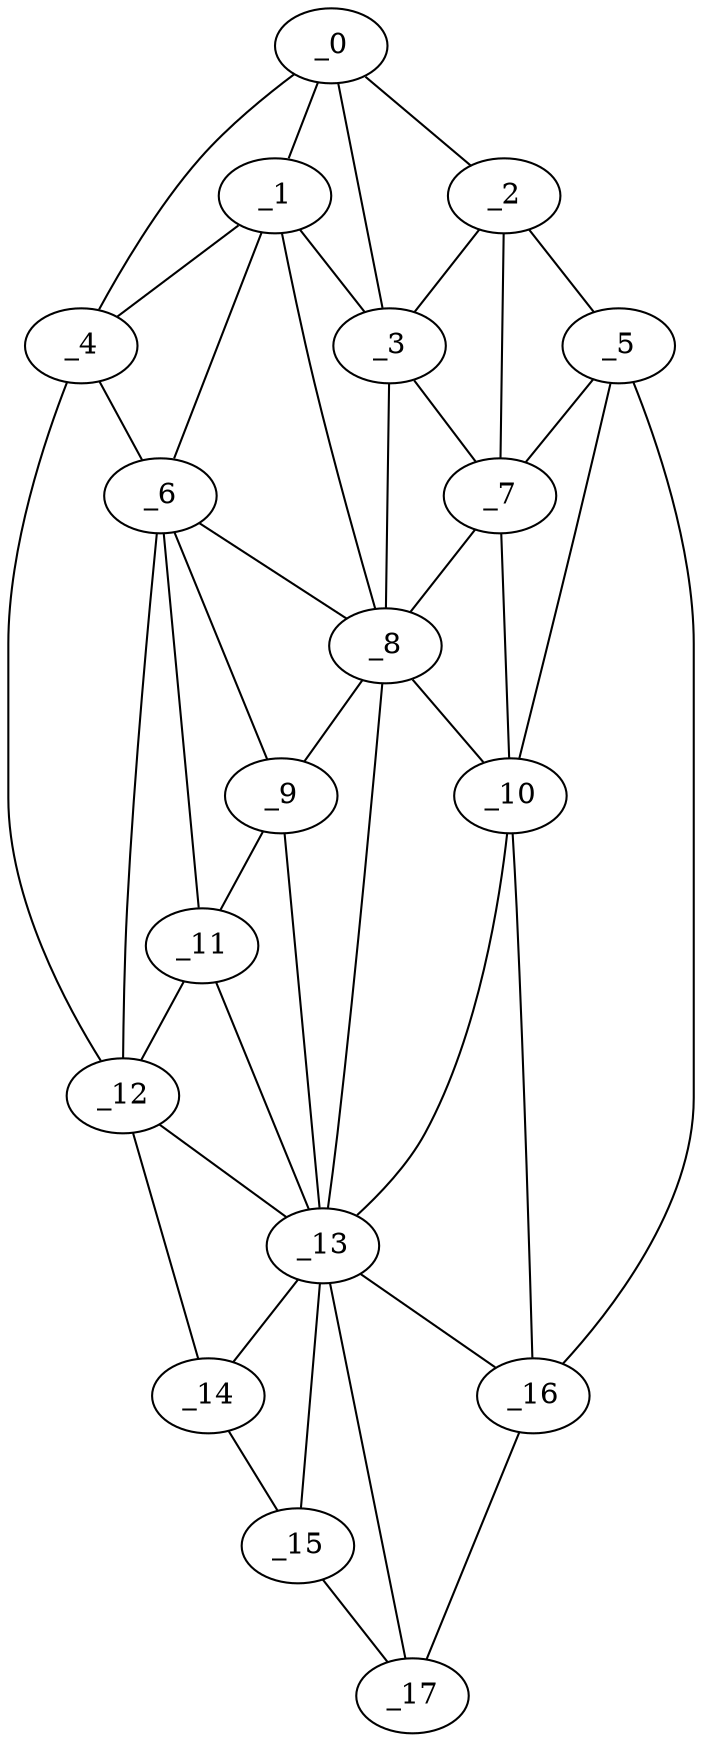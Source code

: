 graph "obj63__30.gxl" {
	_0	 [x=43,
		y=22];
	_1	 [x=52,
		y=28];
	_0 -- _1	 [valence=2];
	_2	 [x=55,
		y=11];
	_0 -- _2	 [valence=1];
	_3	 [x=56,
		y=20];
	_0 -- _3	 [valence=2];
	_4	 [x=56,
		y=46];
	_0 -- _4	 [valence=1];
	_1 -- _3	 [valence=2];
	_1 -- _4	 [valence=1];
	_6	 [x=61,
		y=42];
	_1 -- _6	 [valence=2];
	_8	 [x=74,
		y=29];
	_1 -- _8	 [valence=2];
	_2 -- _3	 [valence=2];
	_5	 [x=61,
		y=9];
	_2 -- _5	 [valence=1];
	_7	 [x=64,
		y=17];
	_2 -- _7	 [valence=2];
	_3 -- _7	 [valence=1];
	_3 -- _8	 [valence=2];
	_4 -- _6	 [valence=2];
	_12	 [x=81,
		y=51];
	_4 -- _12	 [valence=1];
	_5 -- _7	 [valence=2];
	_10	 [x=78,
		y=20];
	_5 -- _10	 [valence=1];
	_16	 [x=104,
		y=19];
	_5 -- _16	 [valence=1];
	_6 -- _8	 [valence=1];
	_9	 [x=74,
		y=34];
	_6 -- _9	 [valence=1];
	_11	 [x=79,
		y=39];
	_6 -- _11	 [valence=2];
	_6 -- _12	 [valence=2];
	_7 -- _8	 [valence=2];
	_7 -- _10	 [valence=2];
	_8 -- _9	 [valence=2];
	_8 -- _10	 [valence=2];
	_13	 [x=86,
		y=34];
	_8 -- _13	 [valence=2];
	_9 -- _11	 [valence=2];
	_9 -- _13	 [valence=1];
	_10 -- _13	 [valence=2];
	_10 -- _16	 [valence=2];
	_11 -- _12	 [valence=2];
	_11 -- _13	 [valence=2];
	_12 -- _13	 [valence=2];
	_14	 [x=96,
		y=50];
	_12 -- _14	 [valence=1];
	_13 -- _14	 [valence=1];
	_15	 [x=103,
		y=44];
	_13 -- _15	 [valence=2];
	_13 -- _16	 [valence=1];
	_17	 [x=110,
		y=37];
	_13 -- _17	 [valence=2];
	_14 -- _15	 [valence=1];
	_15 -- _17	 [valence=1];
	_16 -- _17	 [valence=1];
}
